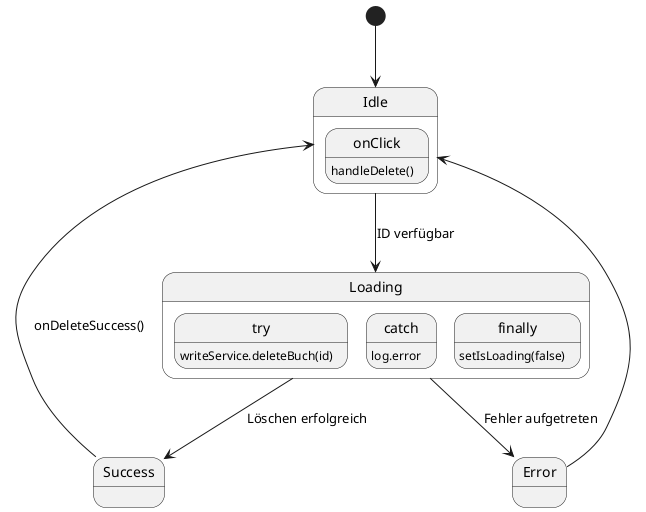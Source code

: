 @startuml AdminDeleteButton
[*] --> Idle

state Idle {
    onClick: handleDelete()
}

Idle --> Loading: ID verfügbar

state Loading {
    try: writeService.deleteBuch(id)
    catch: log.error
    finally: setIsLoading(false)
}

Loading --> Success: Löschen erfolgreich
Success --> Idle: onDeleteSuccess()

Loading --> Error: Fehler aufgetreten
Error --> Idle

@enduml
